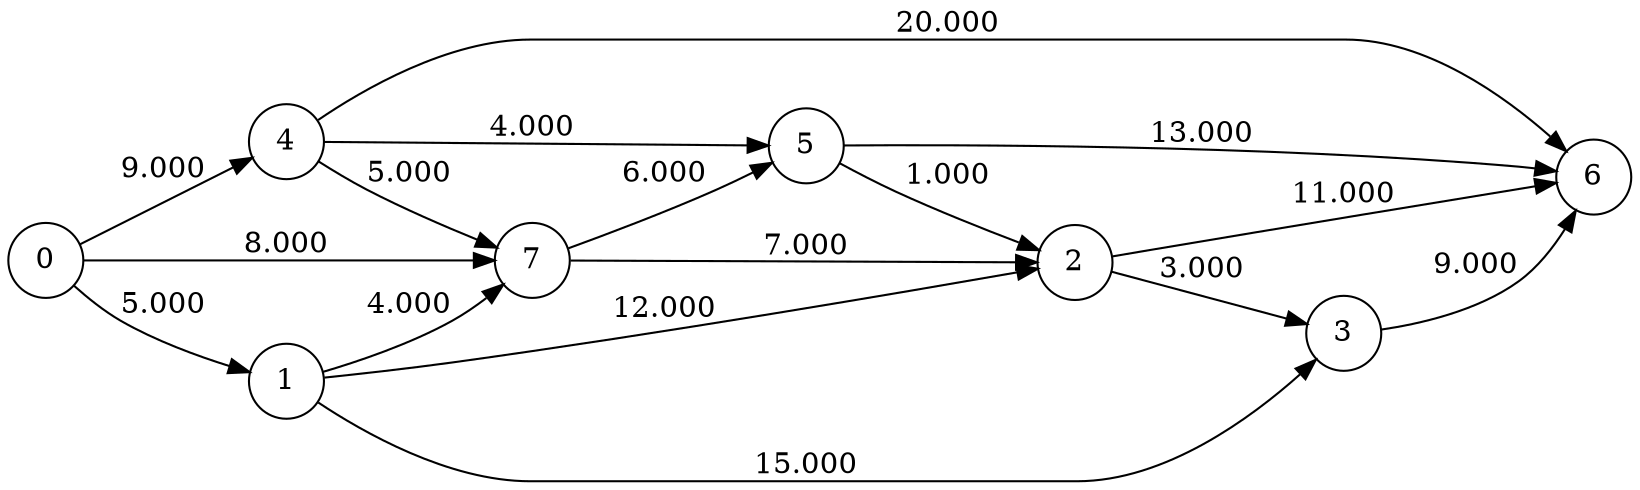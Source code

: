 digraph {
rankdir = LR;
node [shape = circle];
4 -> 7 [label="5.000"]
0 -> 4 [label="9.000"]
0 -> 7 [label="8.000"]
5 -> 2 [label="1.000"]
7 -> 2 [label="7.000"]
0 -> 1 [label="5.000"]
1 -> 3 [label="15.000"]
7 -> 5 [label="6.000"]
4 -> 5 [label="4.000"]
1 -> 2 [label="12.000"]
1 -> 7 [label="4.000"]
4 -> 6 [label="20.000"]
2 -> 3 [label="3.000"]
5 -> 6 [label="13.000"]
2 -> 6 [label="11.000"]
3 -> 6 [label="9.000"]
}
